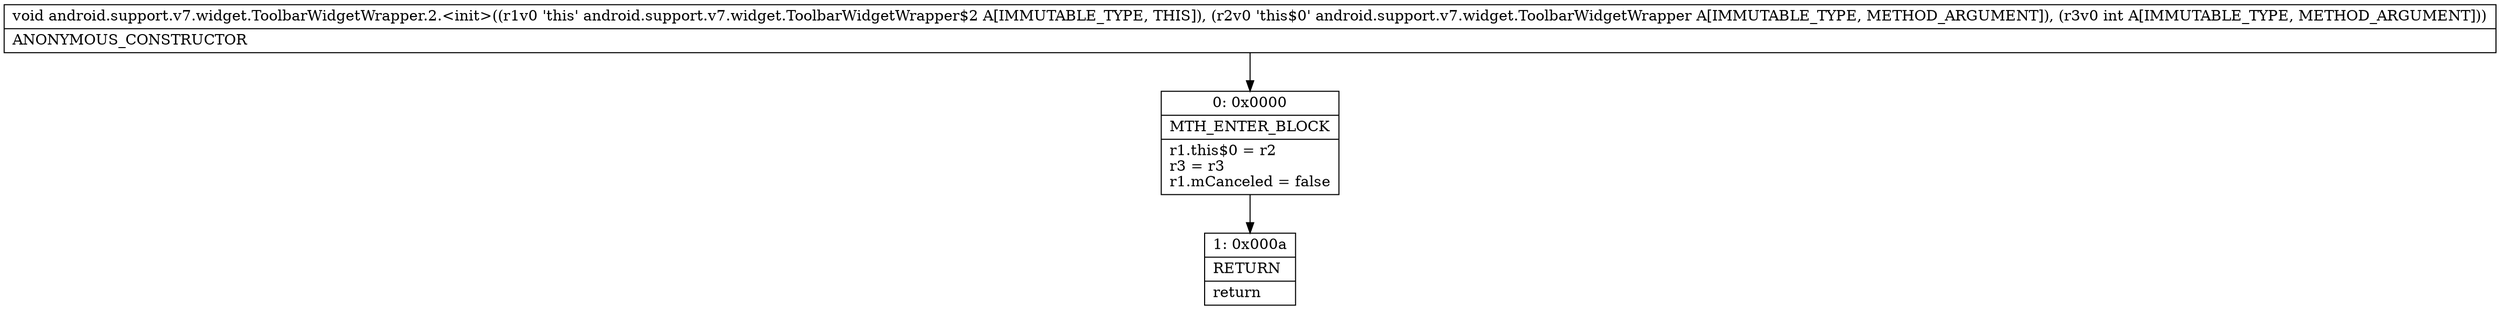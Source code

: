 digraph "CFG forandroid.support.v7.widget.ToolbarWidgetWrapper.2.\<init\>(Landroid\/support\/v7\/widget\/ToolbarWidgetWrapper;I)V" {
Node_0 [shape=record,label="{0\:\ 0x0000|MTH_ENTER_BLOCK\l|r1.this$0 = r2\lr3 = r3\lr1.mCanceled = false\l}"];
Node_1 [shape=record,label="{1\:\ 0x000a|RETURN\l|return\l}"];
MethodNode[shape=record,label="{void android.support.v7.widget.ToolbarWidgetWrapper.2.\<init\>((r1v0 'this' android.support.v7.widget.ToolbarWidgetWrapper$2 A[IMMUTABLE_TYPE, THIS]), (r2v0 'this$0' android.support.v7.widget.ToolbarWidgetWrapper A[IMMUTABLE_TYPE, METHOD_ARGUMENT]), (r3v0 int A[IMMUTABLE_TYPE, METHOD_ARGUMENT]))  | ANONYMOUS_CONSTRUCTOR\l}"];
MethodNode -> Node_0;
Node_0 -> Node_1;
}

